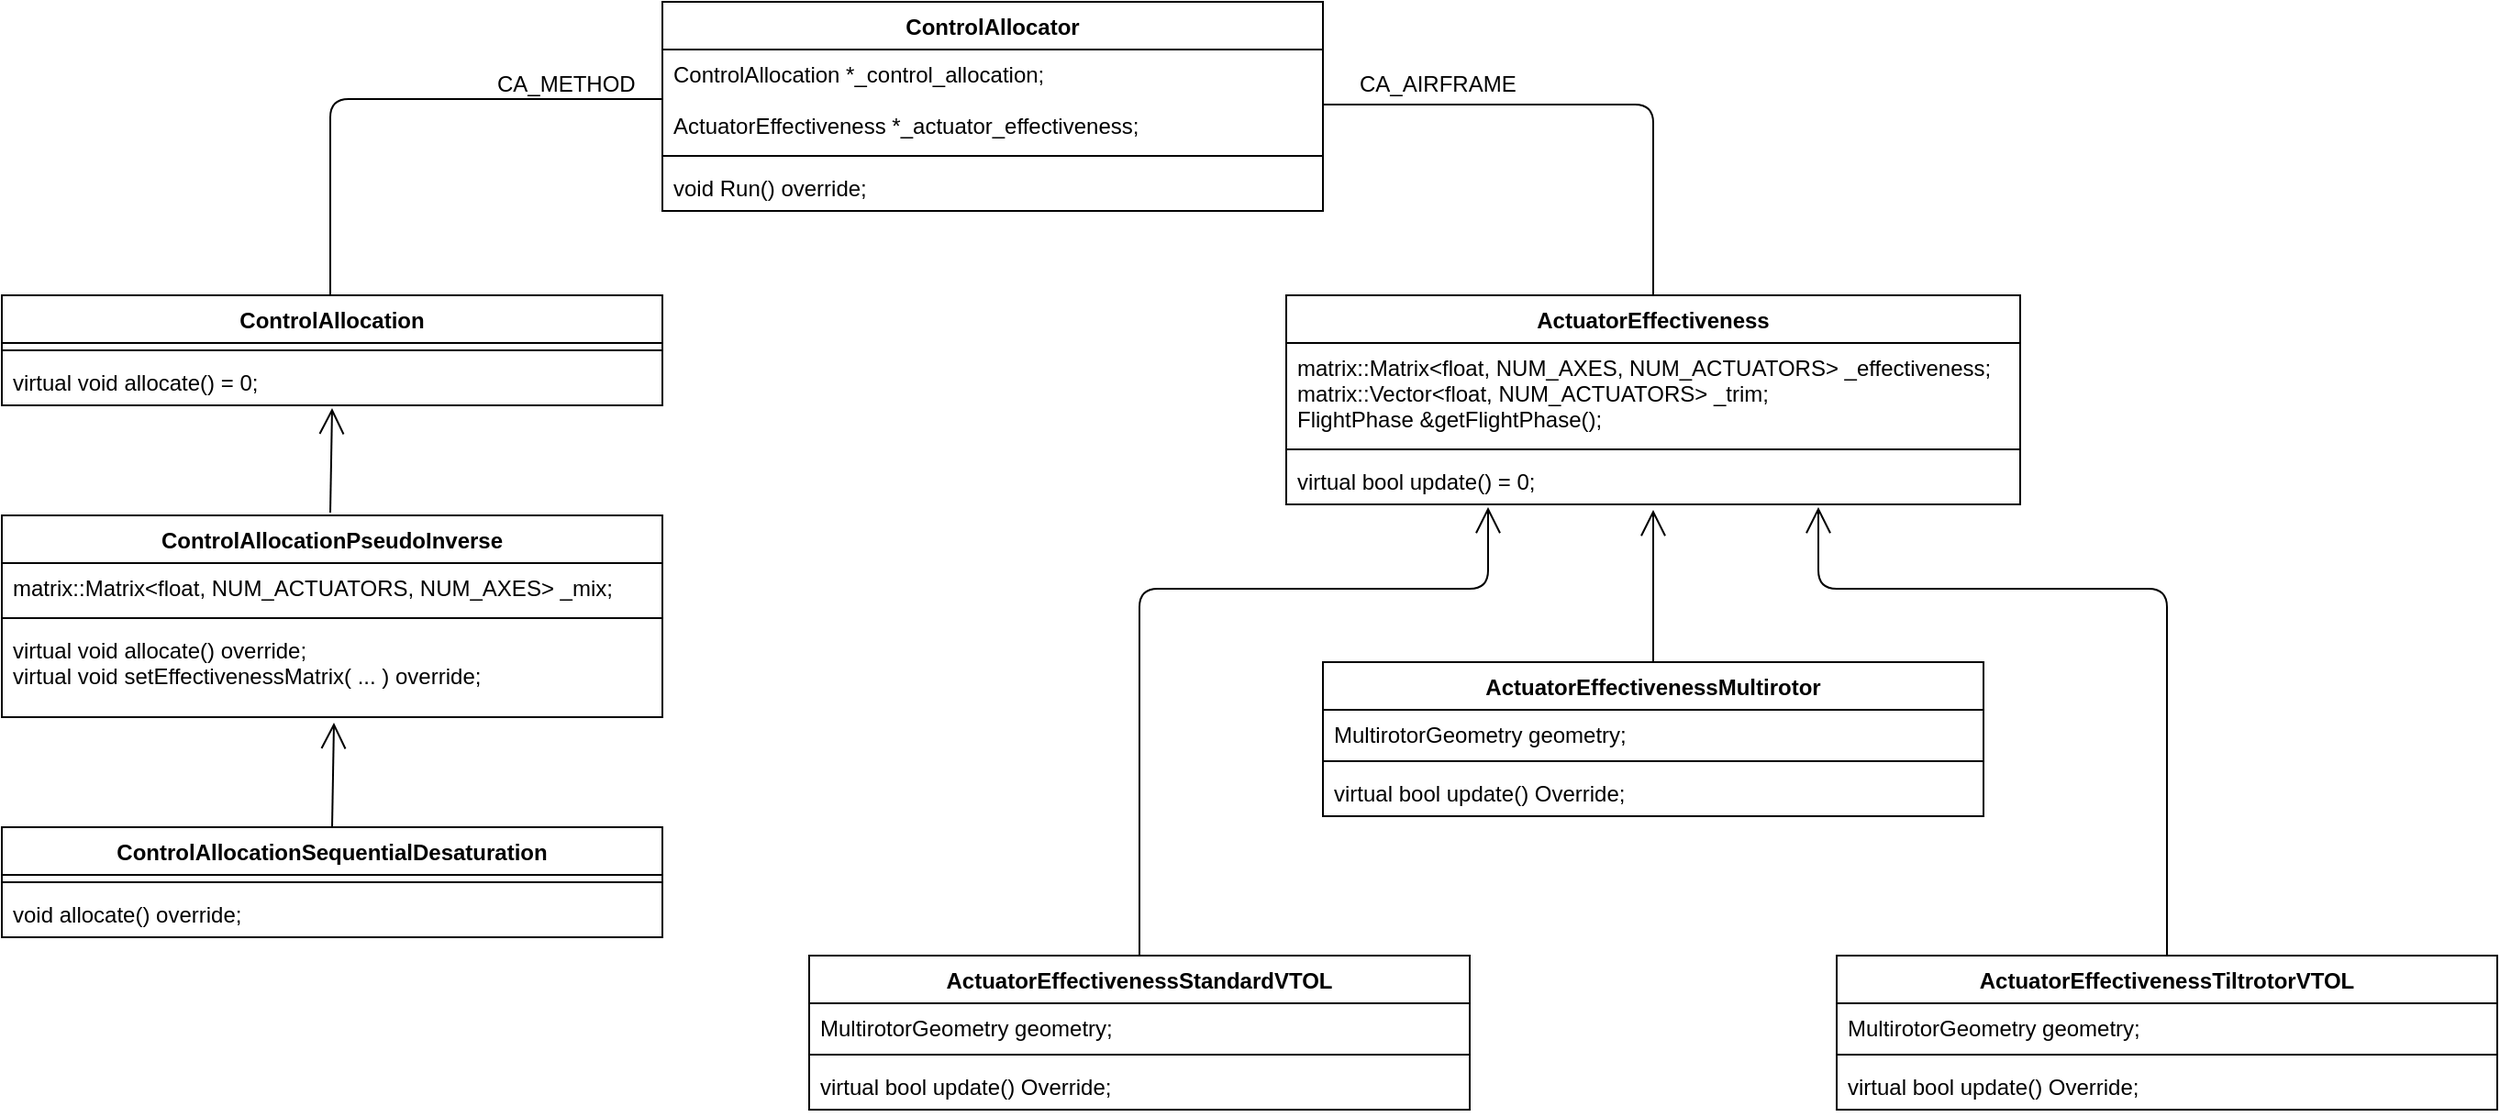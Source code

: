 <mxfile version="12.2.4" pages="1"><diagram id="fJO_AT5gR2cA8Hr8hNoL" name="Page-1"><mxGraphModel dx="670" dy="725" grid="1" gridSize="10" guides="1" tooltips="1" connect="1" arrows="1" fold="1" page="1" pageScale="1" pageWidth="850" pageHeight="1100" math="0" shadow="0"><root><mxCell id="0"/><mxCell id="1" parent="0"/><mxCell id="2" value="ControlAllocator" style="swimlane;fontStyle=1;align=center;verticalAlign=top;childLayout=stackLayout;horizontal=1;startSize=26;horizontalStack=0;resizeParent=1;resizeParentMax=0;resizeLast=0;collapsible=1;marginBottom=0;" parent="1" vertex="1"><mxGeometry x="400" y="280" width="360" height="114" as="geometry"/></mxCell><mxCell id="3" value="ControlAllocation *_control_allocation;&#10;&#10;ActuatorEffectiveness *_actuator_effectiveness;" style="text;strokeColor=none;fillColor=none;align=left;verticalAlign=top;spacingLeft=4;spacingRight=4;overflow=hidden;rotatable=0;points=[[0,0.5],[1,0.5]];portConstraint=eastwest;" parent="2" vertex="1"><mxGeometry y="26" width="360" height="54" as="geometry"/></mxCell><mxCell id="4" value="" style="line;strokeWidth=1;fillColor=none;align=left;verticalAlign=middle;spacingTop=-1;spacingLeft=3;spacingRight=3;rotatable=0;labelPosition=right;points=[];portConstraint=eastwest;" parent="2" vertex="1"><mxGeometry y="80" width="360" height="8" as="geometry"/></mxCell><mxCell id="5" value="void Run() override;" style="text;strokeColor=none;fillColor=none;align=left;verticalAlign=top;spacingLeft=4;spacingRight=4;overflow=hidden;rotatable=0;points=[[0,0.5],[1,0.5]];portConstraint=eastwest;" parent="2" vertex="1"><mxGeometry y="88" width="360" height="26" as="geometry"/></mxCell><mxCell id="7" value="ControlAllocation" style="swimlane;fontStyle=1;align=center;verticalAlign=top;childLayout=stackLayout;horizontal=1;startSize=26;horizontalStack=0;resizeParent=1;resizeParentMax=0;resizeLast=0;collapsible=1;marginBottom=0;" parent="1" vertex="1"><mxGeometry x="40" y="440" width="360" height="60" as="geometry"/></mxCell><mxCell id="9" value="" style="line;strokeWidth=1;fillColor=none;align=left;verticalAlign=middle;spacingTop=-1;spacingLeft=3;spacingRight=3;rotatable=0;labelPosition=right;points=[];portConstraint=eastwest;" parent="7" vertex="1"><mxGeometry y="26" width="360" height="8" as="geometry"/></mxCell><mxCell id="10" value="virtual void allocate() = 0;" style="text;strokeColor=none;fillColor=none;align=left;verticalAlign=top;spacingLeft=4;spacingRight=4;overflow=hidden;rotatable=0;points=[[0,0.5],[1,0.5]];portConstraint=eastwest;" parent="7" vertex="1"><mxGeometry y="34" width="360" height="26" as="geometry"/></mxCell><mxCell id="11" value="ControlAllocationPseudoInverse" style="swimlane;fontStyle=1;align=center;verticalAlign=top;childLayout=stackLayout;horizontal=1;startSize=26;horizontalStack=0;resizeParent=1;resizeParentMax=0;resizeLast=0;collapsible=1;marginBottom=0;" parent="1" vertex="1"><mxGeometry x="40" y="560" width="360" height="110" as="geometry"/></mxCell><mxCell id="12" value="matrix::Matrix&lt;float, NUM_ACTUATORS, NUM_AXES&gt; _mix;" style="text;strokeColor=none;fillColor=none;align=left;verticalAlign=top;spacingLeft=4;spacingRight=4;overflow=hidden;rotatable=0;points=[[0,0.5],[1,0.5]];portConstraint=eastwest;" parent="11" vertex="1"><mxGeometry y="26" width="360" height="26" as="geometry"/></mxCell><mxCell id="13" value="" style="line;strokeWidth=1;fillColor=none;align=left;verticalAlign=middle;spacingTop=-1;spacingLeft=3;spacingRight=3;rotatable=0;labelPosition=right;points=[];portConstraint=eastwest;" parent="11" vertex="1"><mxGeometry y="52" width="360" height="8" as="geometry"/></mxCell><mxCell id="14" value="virtual void allocate() override;&#10;&#9;virtual void setEffectivenessMatrix( ... ) override;" style="text;strokeColor=none;fillColor=none;align=left;verticalAlign=top;spacingLeft=4;spacingRight=4;overflow=hidden;rotatable=0;points=[[0,0.5],[1,0.5]];portConstraint=eastwest;" parent="11" vertex="1"><mxGeometry y="60" width="360" height="50" as="geometry"/></mxCell><mxCell id="15" value="ControlAllocationSequentialDesaturation" style="swimlane;fontStyle=1;align=center;verticalAlign=top;childLayout=stackLayout;horizontal=1;startSize=26;horizontalStack=0;resizeParent=1;resizeParentMax=0;resizeLast=0;collapsible=1;marginBottom=0;" parent="1" vertex="1"><mxGeometry x="40" y="730" width="360" height="60" as="geometry"/></mxCell><mxCell id="17" value="" style="line;strokeWidth=1;fillColor=none;align=left;verticalAlign=middle;spacingTop=-1;spacingLeft=3;spacingRight=3;rotatable=0;labelPosition=right;points=[];portConstraint=eastwest;" parent="15" vertex="1"><mxGeometry y="26" width="360" height="8" as="geometry"/></mxCell><mxCell id="18" value="void allocate() override;" style="text;strokeColor=none;fillColor=none;align=left;verticalAlign=top;spacingLeft=4;spacingRight=4;overflow=hidden;rotatable=0;points=[[0,0.5],[1,0.5]];portConstraint=eastwest;" parent="15" vertex="1"><mxGeometry y="34" width="360" height="26" as="geometry"/></mxCell><mxCell id="19" value="" style="endArrow=open;endFill=1;endSize=12;html=1;exitX=0.5;exitY=0;exitDx=0;exitDy=0;" parent="1" source="15" edge="1"><mxGeometry width="160" relative="1" as="geometry"><mxPoint x="40" y="810" as="sourcePoint"/><mxPoint x="221" y="673" as="targetPoint"/></mxGeometry></mxCell><mxCell id="20" value="" style="endArrow=open;endFill=1;endSize=12;html=1;exitX=0.5;exitY=0;exitDx=0;exitDy=0;" parent="1" edge="1"><mxGeometry width="160" relative="1" as="geometry"><mxPoint x="219" y="558.5" as="sourcePoint"/><mxPoint x="220" y="501.5" as="targetPoint"/></mxGeometry></mxCell><mxCell id="21" value="" style="endArrow=none;endFill=0;endSize=12;html=1;exitX=0.5;exitY=0;exitDx=0;exitDy=0;entryX=0;entryY=0.5;entryDx=0;entryDy=0;" parent="1" target="3" edge="1"><mxGeometry width="160" relative="1" as="geometry"><mxPoint x="219" y="440" as="sourcePoint"/><mxPoint x="220" y="270" as="targetPoint"/><Array as="points"><mxPoint x="219" y="333"/></Array></mxGeometry></mxCell><mxCell id="23" value="CA_METHOD" style="label;fontStyle=0;strokeColor=none;fillColor=none;align=left;verticalAlign=top;overflow=hidden;spacingLeft=28;spacingRight=4;rotatable=0;points=[[0,0.5],[1,0.5]];portConstraint=eastwest;imageWidth=16;imageHeight=16;image=vscode-webview-resource://c0eb1fc8-a49f-420d-8a1a-55f202b34223/file///home/tsl-desktop/.vscode/extensions/eighthundreds.vscode-drawio-1.0.3/drawioApp/img/clipart/Gear_128x128.png" parent="1" vertex="1"><mxGeometry x="280" y="311" width="120" height="26" as="geometry"/></mxCell><mxCell id="24" value="ActuatorEffectiveness" style="swimlane;fontStyle=1;align=center;verticalAlign=top;childLayout=stackLayout;horizontal=1;startSize=26;horizontalStack=0;resizeParent=1;resizeParentMax=0;resizeLast=0;collapsible=1;marginBottom=0;" parent="1" vertex="1"><mxGeometry x="740" y="440" width="400" height="114" as="geometry"/></mxCell><mxCell id="25" value="matrix::Matrix&lt;float, NUM_AXES, NUM_ACTUATORS&gt; _effectiveness;&#10;matrix::Vector&lt;float, NUM_ACTUATORS&gt; _trim;&#10;FlightPhase &amp;getFlightPhase();" style="text;strokeColor=none;fillColor=none;align=left;verticalAlign=top;spacingLeft=4;spacingRight=4;overflow=hidden;rotatable=0;points=[[0,0.5],[1,0.5]];portConstraint=eastwest;" parent="24" vertex="1"><mxGeometry y="26" width="400" height="54" as="geometry"/></mxCell><mxCell id="26" value="" style="line;strokeWidth=1;fillColor=none;align=left;verticalAlign=middle;spacingTop=-1;spacingLeft=3;spacingRight=3;rotatable=0;labelPosition=right;points=[];portConstraint=eastwest;" parent="24" vertex="1"><mxGeometry y="80" width="400" height="8" as="geometry"/></mxCell><mxCell id="27" value="virtual bool update() = 0;" style="text;strokeColor=none;fillColor=none;align=left;verticalAlign=top;spacingLeft=4;spacingRight=4;overflow=hidden;rotatable=0;points=[[0,0.5],[1,0.5]];portConstraint=eastwest;" parent="24" vertex="1"><mxGeometry y="88" width="400" height="26" as="geometry"/></mxCell><mxCell id="28" value="" style="endArrow=none;html=1;edgeStyle=orthogonalEdgeStyle;entryX=0.5;entryY=0;entryDx=0;entryDy=0;" parent="1" target="24" edge="1"><mxGeometry relative="1" as="geometry"><mxPoint x="760" y="336" as="sourcePoint"/><mxPoint x="960" y="430" as="targetPoint"/><Array as="points"><mxPoint x="940" y="336"/></Array></mxGeometry></mxCell><mxCell id="32" value="CA_AIRFRAME" style="label;fontStyle=0;strokeColor=none;fillColor=none;align=left;verticalAlign=top;overflow=hidden;spacingLeft=28;spacingRight=4;rotatable=0;points=[[0,0.5],[1,0.5]];portConstraint=eastwest;imageWidth=16;imageHeight=16;image=vscode-webview-resource://c0eb1fc8-a49f-420d-8a1a-55f202b34223/file///home/tsl-desktop/.vscode/extensions/eighthundreds.vscode-drawio-1.0.3/drawioApp/img/clipart/Gear_128x128.png" parent="1" vertex="1"><mxGeometry x="750" y="311" width="120" height="26" as="geometry"/></mxCell><mxCell id="34" value="ActuatorEffectivenessMultirotor" style="swimlane;fontStyle=1;align=center;verticalAlign=top;childLayout=stackLayout;horizontal=1;startSize=26;horizontalStack=0;resizeParent=1;resizeParentMax=0;resizeLast=0;collapsible=1;marginBottom=0;" parent="1" vertex="1"><mxGeometry x="760" y="640" width="360" height="84" as="geometry"/></mxCell><mxCell id="35" value="MultirotorGeometry geometry;" style="text;strokeColor=none;fillColor=none;align=left;verticalAlign=top;spacingLeft=4;spacingRight=4;overflow=hidden;rotatable=0;points=[[0,0.5],[1,0.5]];portConstraint=eastwest;" parent="34" vertex="1"><mxGeometry y="26" width="360" height="24" as="geometry"/></mxCell><mxCell id="36" value="" style="line;strokeWidth=1;fillColor=none;align=left;verticalAlign=middle;spacingTop=-1;spacingLeft=3;spacingRight=3;rotatable=0;labelPosition=right;points=[];portConstraint=eastwest;" parent="34" vertex="1"><mxGeometry y="50" width="360" height="8" as="geometry"/></mxCell><mxCell id="37" value="virtual bool update() Override;" style="text;strokeColor=none;fillColor=none;align=left;verticalAlign=top;spacingLeft=4;spacingRight=4;overflow=hidden;rotatable=0;points=[[0,0.5],[1,0.5]];portConstraint=eastwest;" parent="34" vertex="1"><mxGeometry y="58" width="360" height="26" as="geometry"/></mxCell><mxCell id="38" value="ActuatorEffectivenessStandardVTOL" style="swimlane;fontStyle=1;align=center;verticalAlign=top;childLayout=stackLayout;horizontal=1;startSize=26;horizontalStack=0;resizeParent=1;resizeParentMax=0;resizeLast=0;collapsible=1;marginBottom=0;" parent="1" vertex="1"><mxGeometry x="480" y="800" width="360" height="84" as="geometry"/></mxCell><mxCell id="39" value="MultirotorGeometry geometry;" style="text;strokeColor=none;fillColor=none;align=left;verticalAlign=top;spacingLeft=4;spacingRight=4;overflow=hidden;rotatable=0;points=[[0,0.5],[1,0.5]];portConstraint=eastwest;" parent="38" vertex="1"><mxGeometry y="26" width="360" height="24" as="geometry"/></mxCell><mxCell id="40" value="" style="line;strokeWidth=1;fillColor=none;align=left;verticalAlign=middle;spacingTop=-1;spacingLeft=3;spacingRight=3;rotatable=0;labelPosition=right;points=[];portConstraint=eastwest;" parent="38" vertex="1"><mxGeometry y="50" width="360" height="8" as="geometry"/></mxCell><mxCell id="41" value="virtual bool update() Override;" style="text;strokeColor=none;fillColor=none;align=left;verticalAlign=top;spacingLeft=4;spacingRight=4;overflow=hidden;rotatable=0;points=[[0,0.5],[1,0.5]];portConstraint=eastwest;" parent="38" vertex="1"><mxGeometry y="58" width="360" height="26" as="geometry"/></mxCell><mxCell id="42" value="ActuatorEffectivenessTiltrotorVTOL" style="swimlane;fontStyle=1;align=center;verticalAlign=top;childLayout=stackLayout;horizontal=1;startSize=26;horizontalStack=0;resizeParent=1;resizeParentMax=0;resizeLast=0;collapsible=1;marginBottom=0;" parent="1" vertex="1"><mxGeometry x="1040" y="800" width="360" height="84" as="geometry"/></mxCell><mxCell id="43" value="MultirotorGeometry geometry;" style="text;strokeColor=none;fillColor=none;align=left;verticalAlign=top;spacingLeft=4;spacingRight=4;overflow=hidden;rotatable=0;points=[[0,0.5],[1,0.5]];portConstraint=eastwest;" parent="42" vertex="1"><mxGeometry y="26" width="360" height="24" as="geometry"/></mxCell><mxCell id="44" value="" style="line;strokeWidth=1;fillColor=none;align=left;verticalAlign=middle;spacingTop=-1;spacingLeft=3;spacingRight=3;rotatable=0;labelPosition=right;points=[];portConstraint=eastwest;" parent="42" vertex="1"><mxGeometry y="50" width="360" height="8" as="geometry"/></mxCell><mxCell id="45" value="virtual bool update() Override;" style="text;strokeColor=none;fillColor=none;align=left;verticalAlign=top;spacingLeft=4;spacingRight=4;overflow=hidden;rotatable=0;points=[[0,0.5],[1,0.5]];portConstraint=eastwest;" parent="42" vertex="1"><mxGeometry y="58" width="360" height="26" as="geometry"/></mxCell><mxCell id="46" value="" style="endArrow=open;endFill=1;endSize=12;html=1;exitX=0.5;exitY=0;exitDx=0;exitDy=0;entryX=0.5;entryY=1.115;entryDx=0;entryDy=0;entryPerimeter=0;" parent="1" source="34" target="27" edge="1"><mxGeometry width="160" relative="1" as="geometry"><mxPoint x="880" y="600" as="sourcePoint"/><mxPoint x="1040" y="600" as="targetPoint"/></mxGeometry></mxCell><mxCell id="49" value="" style="endArrow=open;endFill=1;endSize=12;html=1;exitX=0.5;exitY=0;exitDx=0;exitDy=0;entryX=0.5;entryY=1.115;entryDx=0;entryDy=0;entryPerimeter=0;" parent="1" source="38" edge="1"><mxGeometry width="160" relative="1" as="geometry"><mxPoint x="850" y="638.5" as="sourcePoint"/><mxPoint x="850" y="555.49" as="targetPoint"/><Array as="points"><mxPoint x="660" y="600"/><mxPoint x="850" y="600"/></Array></mxGeometry></mxCell><mxCell id="50" value="" style="endArrow=open;endFill=1;endSize=12;html=1;exitX=0.5;exitY=0;exitDx=0;exitDy=0;entryX=0.5;entryY=1.115;entryDx=0;entryDy=0;entryPerimeter=0;" parent="1" source="42" edge="1"><mxGeometry width="160" relative="1" as="geometry"><mxPoint x="1030" y="638.5" as="sourcePoint"/><mxPoint x="1030" y="555.49" as="targetPoint"/><Array as="points"><mxPoint x="1220" y="600"/><mxPoint x="1030" y="600"/></Array></mxGeometry></mxCell></root></mxGraphModel></diagram></mxfile>
